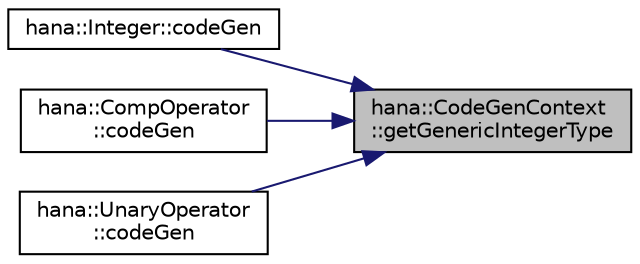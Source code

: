 digraph "hana::CodeGenContext::getGenericIntegerType"
{
 // LATEX_PDF_SIZE
  edge [fontname="Helvetica",fontsize="10",labelfontname="Helvetica",labelfontsize="10"];
  node [fontname="Helvetica",fontsize="10",shape=record];
  rankdir="RL";
  Node1 [label="hana::CodeGenContext\l::getGenericIntegerType",height=0.2,width=0.4,color="black", fillcolor="grey75", style="filled", fontcolor="black",tooltip=" "];
  Node1 -> Node2 [dir="back",color="midnightblue",fontsize="10",style="solid",fontname="Helvetica"];
  Node2 [label="hana::Integer::codeGen",height=0.2,width=0.4,color="black", fillcolor="white", style="filled",URL="$classhana_1_1_integer.html#a8dabf8041771673271a61632d814c706",tooltip=" "];
  Node1 -> Node3 [dir="back",color="midnightblue",fontsize="10",style="solid",fontname="Helvetica"];
  Node3 [label="hana::CompOperator\l::codeGen",height=0.2,width=0.4,color="black", fillcolor="white", style="filled",URL="$classhana_1_1_comp_operator.html#aac235eafa5597fdb1ab4e4f84800ab4d",tooltip=" "];
  Node1 -> Node4 [dir="back",color="midnightblue",fontsize="10",style="solid",fontname="Helvetica"];
  Node4 [label="hana::UnaryOperator\l::codeGen",height=0.2,width=0.4,color="black", fillcolor="white", style="filled",URL="$classhana_1_1_unary_operator.html#aa4ba78241d34f1007bfe974fbc1c77aa",tooltip=" "];
}
